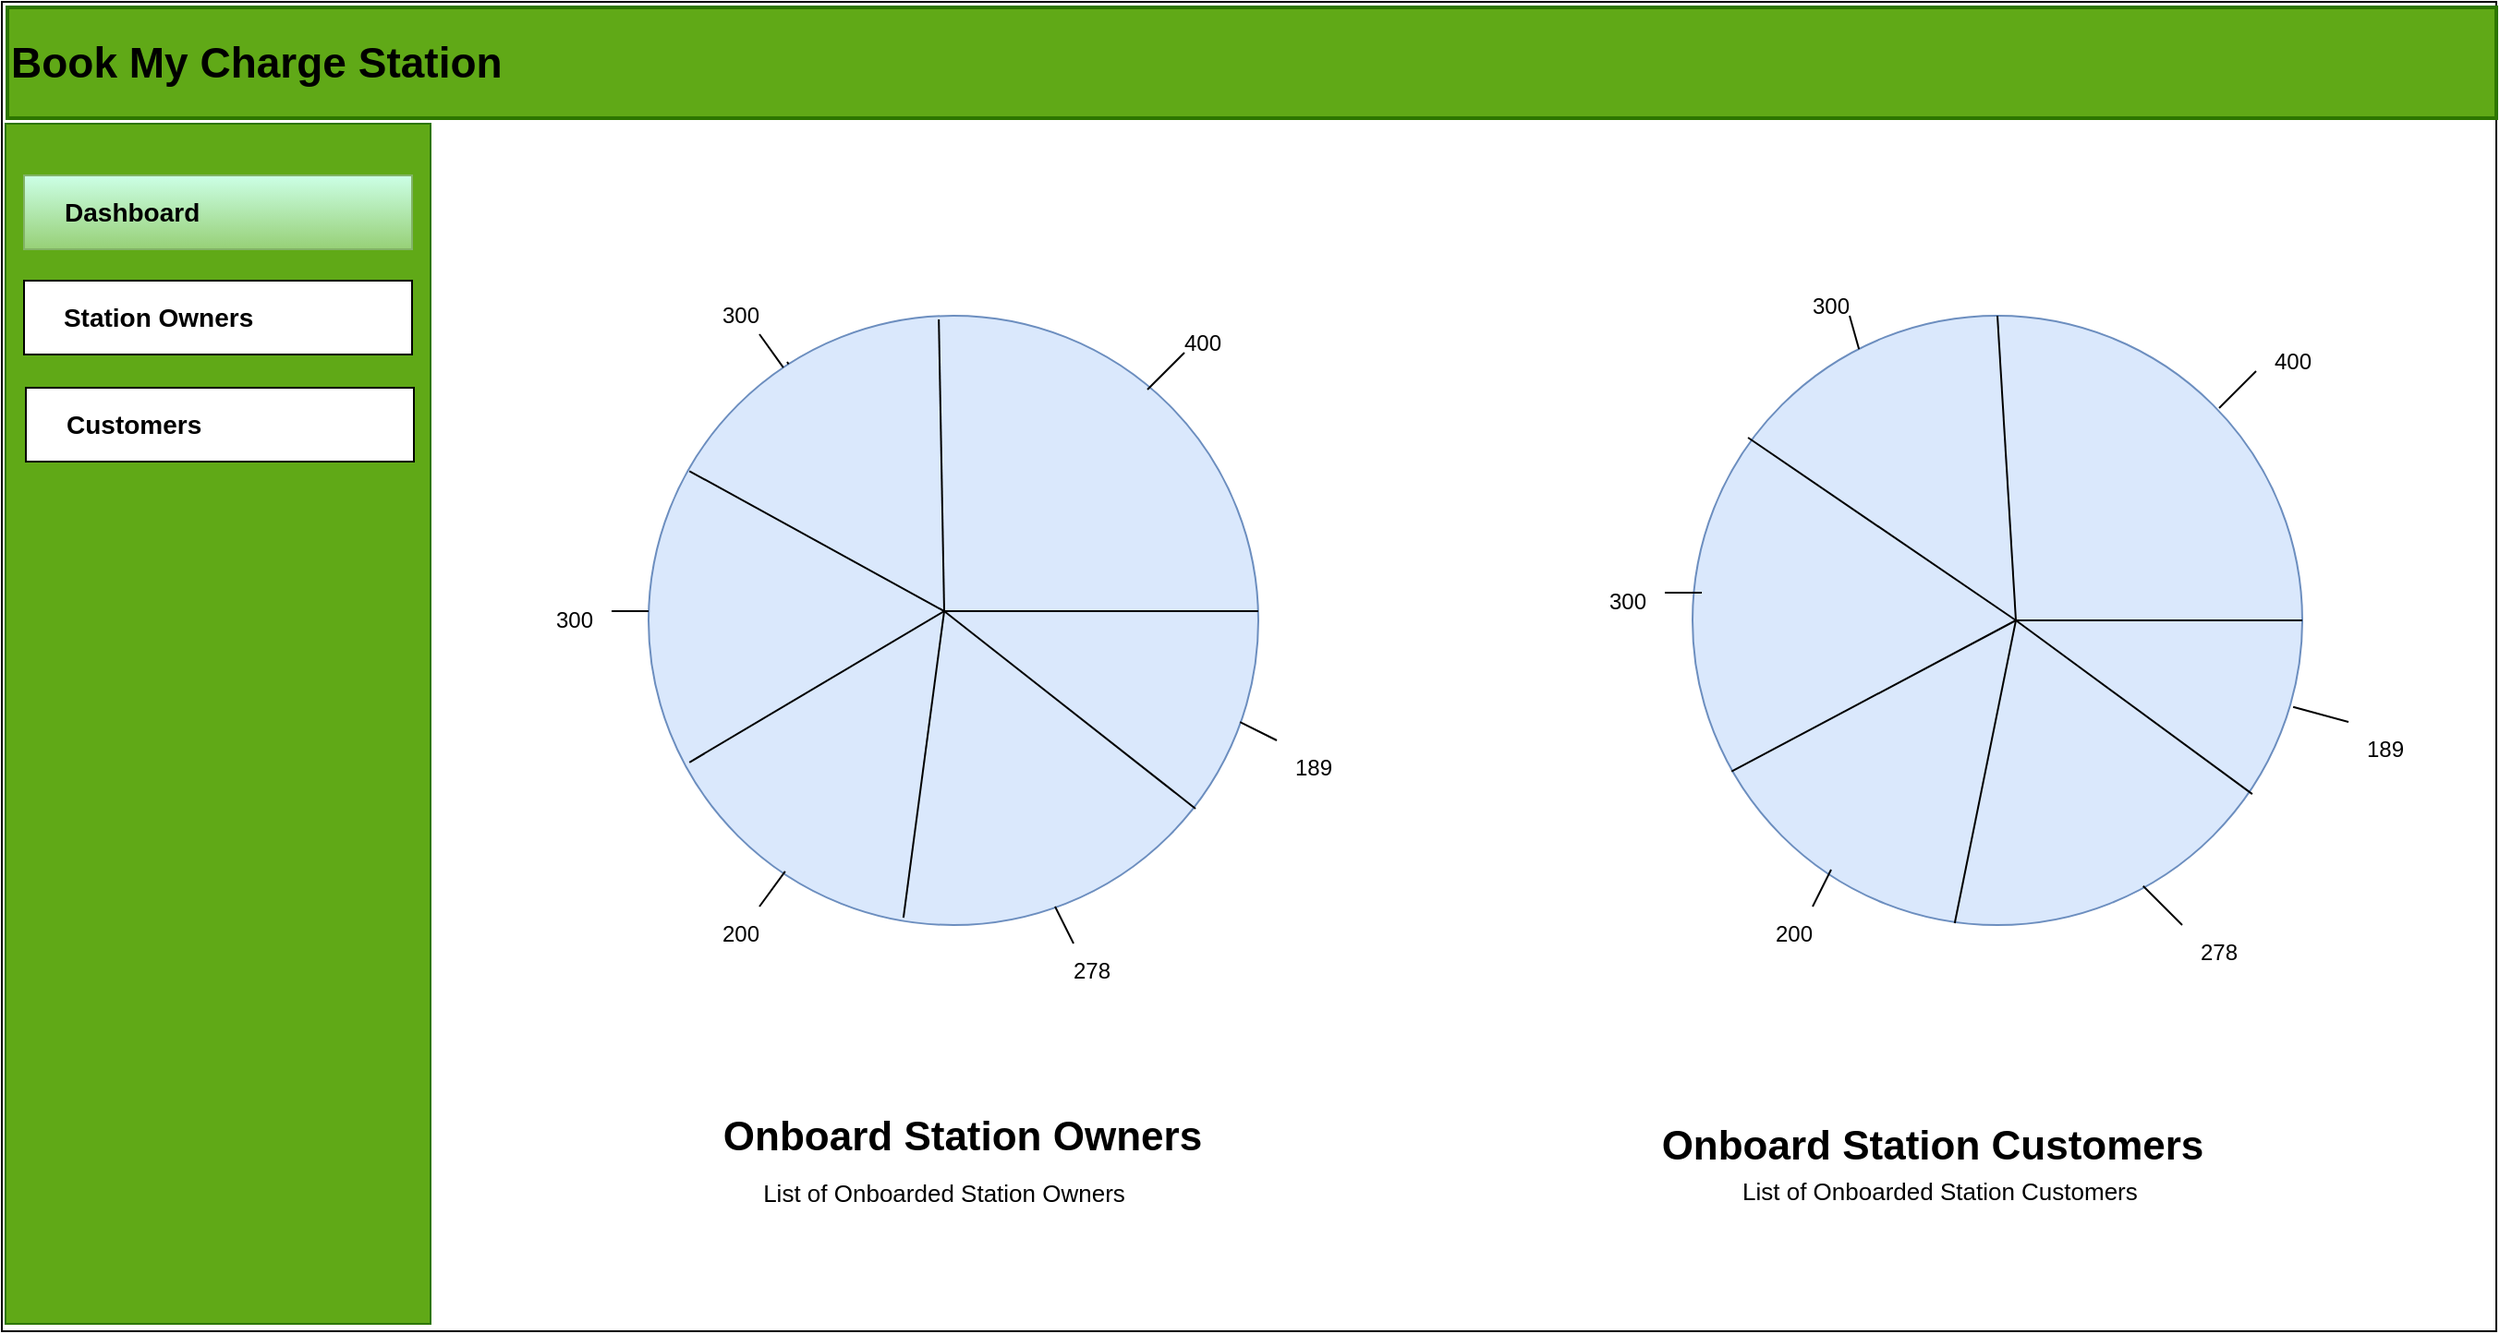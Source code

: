 <mxfile version="22.1.0" type="google">
  <diagram name="Page-1" id="vVGouduhvMDsBh8Jaitz">
    <mxGraphModel grid="1" page="1" gridSize="10" guides="1" tooltips="1" connect="1" arrows="1" fold="1" pageScale="1" pageWidth="850" pageHeight="1100" math="0" shadow="0">
      <root>
        <mxCell id="0" />
        <mxCell id="1" parent="0" />
        <mxCell id="8raEOtWmdOHg90D29M2Z-1" value="" style="rounded=0;whiteSpace=wrap;html=1;" vertex="1" parent="1">
          <mxGeometry y="-10" width="1350" height="720" as="geometry" />
        </mxCell>
        <mxCell id="nirSSKOJx96WIa5GPOF7-1" value="" style="rounded=0;whiteSpace=wrap;html=1;fillColor=#60a917;fontColor=#ffffff;strokeColor=#2D7600;" vertex="1" parent="1">
          <mxGeometry x="2" y="56" width="230" height="650" as="geometry" />
        </mxCell>
        <mxCell id="nirSSKOJx96WIa5GPOF7-5" value="&amp;nbsp;&amp;nbsp;&amp;nbsp;&amp;nbsp;&amp;nbsp; &lt;font style=&quot;font-size: 14px;&quot;&gt;&lt;b&gt;Dashboard&lt;/b&gt;&lt;/font&gt;" style="rounded=0;whiteSpace=wrap;html=1;align=left;fillColor=#CCFFE6;gradientColor=#97d077;strokeColor=#82b366;" vertex="1" parent="1">
          <mxGeometry x="12" y="84" width="210" height="40" as="geometry" />
        </mxCell>
        <mxCell id="nirSSKOJx96WIa5GPOF7-6" value="&lt;div align=&quot;left&quot;&gt;&lt;font style=&quot;font-size: 14px;&quot;&gt;&lt;b&gt;&amp;nbsp;&amp;nbsp;&amp;nbsp;&amp;nbsp; Station Owners&lt;/b&gt;&lt;/font&gt;&lt;/div&gt;" style="rounded=0;whiteSpace=wrap;html=1;align=left;" vertex="1" parent="1">
          <mxGeometry x="12" y="141" width="210" height="40" as="geometry" />
        </mxCell>
        <mxCell id="nirSSKOJx96WIa5GPOF7-7" value="&amp;nbsp;&amp;nbsp;&amp;nbsp;&amp;nbsp;&amp;nbsp; &lt;font style=&quot;font-size: 14px;&quot;&gt;&lt;b&gt;Customers&lt;/b&gt;&lt;/font&gt;" style="rounded=0;whiteSpace=wrap;html=1;align=left;" vertex="1" parent="1">
          <mxGeometry x="13" y="199" width="210" height="40" as="geometry" />
        </mxCell>
        <mxCell id="nirSSKOJx96WIa5GPOF7-10" value="&lt;font size=&quot;1&quot;&gt;&lt;b&gt;&lt;font style=&quot;font-size: 22px;&quot;&gt;Onboard Station Owners&lt;/font&gt;&lt;/b&gt;&lt;/font&gt;" style="text;html=1;strokeColor=none;fillColor=none;align=center;verticalAlign=middle;whiteSpace=wrap;rounded=0;" vertex="1" parent="1">
          <mxGeometry x="360" y="580" width="320" height="50" as="geometry" />
        </mxCell>
        <mxCell id="nirSSKOJx96WIa5GPOF7-11" value="&lt;font style=&quot;font-size: 13px;&quot;&gt;List of Onboarded Station Owners&lt;/font&gt;" style="text;html=1;strokeColor=none;fillColor=none;align=center;verticalAlign=middle;whiteSpace=wrap;rounded=0;" vertex="1" parent="1">
          <mxGeometry x="390" y="620" width="240" height="30" as="geometry" />
        </mxCell>
        <mxCell id="nirSSKOJx96WIa5GPOF7-12" value="&lt;font size=&quot;1&quot;&gt;&lt;b&gt;&lt;font style=&quot;font-size: 22px;&quot;&gt;Onboard Station Customers&lt;br&gt;&lt;/font&gt;&lt;/b&gt;&lt;/font&gt;" style="text;html=1;strokeColor=none;fillColor=none;align=center;verticalAlign=middle;whiteSpace=wrap;rounded=0;" vertex="1" parent="1">
          <mxGeometry x="890" y="590" width="310" height="40" as="geometry" />
        </mxCell>
        <mxCell id="nirSSKOJx96WIa5GPOF7-13" value="&lt;font style=&quot;font-size: 13px;&quot;&gt;List of Onboarded Station Customers&lt;br&gt;&lt;/font&gt;" style="text;whiteSpace=wrap;html=1;" vertex="1" parent="1">
          <mxGeometry x="940" y="620" width="230" height="40" as="geometry" />
        </mxCell>
        <mxCell id="nirSSKOJx96WIa5GPOF7-19" value="" style="ellipse;whiteSpace=wrap;html=1;aspect=fixed;fillColor=#dae8fc;strokeColor=#6c8ebf;" vertex="1" parent="1">
          <mxGeometry x="350" y="160" width="330" height="330" as="geometry" />
        </mxCell>
        <mxCell id="nirSSKOJx96WIa5GPOF7-22" value="" style="endArrow=none;html=1;rounded=0;exitX=0.476;exitY=0.006;exitDx=0;exitDy=0;exitPerimeter=0;" edge="1" parent="1" source="nirSSKOJx96WIa5GPOF7-19">
          <mxGeometry width="50" height="50" relative="1" as="geometry">
            <mxPoint x="460" y="330" as="sourcePoint" />
            <mxPoint x="510" y="320" as="targetPoint" />
          </mxGeometry>
        </mxCell>
        <mxCell id="nirSSKOJx96WIa5GPOF7-23" value="" style="endArrow=none;html=1;rounded=0;" edge="1" parent="1">
          <mxGeometry width="50" height="50" relative="1" as="geometry">
            <mxPoint x="510" y="320" as="sourcePoint" />
            <mxPoint x="680" y="320" as="targetPoint" />
          </mxGeometry>
        </mxCell>
        <mxCell id="nirSSKOJx96WIa5GPOF7-24" value="" style="endArrow=none;html=1;rounded=0;exitX=0.897;exitY=0.809;exitDx=0;exitDy=0;exitPerimeter=0;" edge="1" parent="1" source="nirSSKOJx96WIa5GPOF7-19">
          <mxGeometry width="50" height="50" relative="1" as="geometry">
            <mxPoint x="650" y="440" as="sourcePoint" />
            <mxPoint x="510" y="320" as="targetPoint" />
          </mxGeometry>
        </mxCell>
        <mxCell id="nirSSKOJx96WIa5GPOF7-26" value="" style="endArrow=none;html=1;rounded=0;exitX=0.418;exitY=0.988;exitDx=0;exitDy=0;exitPerimeter=0;" edge="1" parent="1" source="nirSSKOJx96WIa5GPOF7-19">
          <mxGeometry width="50" height="50" relative="1" as="geometry">
            <mxPoint x="460" y="380" as="sourcePoint" />
            <mxPoint x="510" y="320" as="targetPoint" />
          </mxGeometry>
        </mxCell>
        <mxCell id="nirSSKOJx96WIa5GPOF7-27" value="" style="endArrow=none;html=1;rounded=0;exitX=0.067;exitY=0.733;exitDx=0;exitDy=0;exitPerimeter=0;" edge="1" parent="1" source="nirSSKOJx96WIa5GPOF7-19">
          <mxGeometry width="50" height="50" relative="1" as="geometry">
            <mxPoint x="460" y="380" as="sourcePoint" />
            <mxPoint x="510" y="320" as="targetPoint" />
          </mxGeometry>
        </mxCell>
        <mxCell id="nirSSKOJx96WIa5GPOF7-28" value="" style="endArrow=none;html=1;rounded=0;exitX=0.067;exitY=0.255;exitDx=0;exitDy=0;exitPerimeter=0;" edge="1" parent="1" source="nirSSKOJx96WIa5GPOF7-19">
          <mxGeometry width="50" height="50" relative="1" as="geometry">
            <mxPoint x="370" y="240" as="sourcePoint" />
            <mxPoint x="510" y="320" as="targetPoint" />
          </mxGeometry>
        </mxCell>
        <mxCell id="nirSSKOJx96WIa5GPOF7-29" value="" style="endArrow=none;html=1;rounded=0;" edge="1" parent="1">
          <mxGeometry width="50" height="50" relative="1" as="geometry">
            <mxPoint x="620" y="200" as="sourcePoint" />
            <mxPoint x="640" y="180" as="targetPoint" />
          </mxGeometry>
        </mxCell>
        <mxCell id="nirSSKOJx96WIa5GPOF7-30" value="" style="endArrow=none;html=1;rounded=0;exitX=0.97;exitY=0.667;exitDx=0;exitDy=0;exitPerimeter=0;" edge="1" parent="1" source="nirSSKOJx96WIa5GPOF7-19">
          <mxGeometry width="50" height="50" relative="1" as="geometry">
            <mxPoint x="650" y="430" as="sourcePoint" />
            <mxPoint x="690" y="390" as="targetPoint" />
          </mxGeometry>
        </mxCell>
        <mxCell id="nirSSKOJx96WIa5GPOF7-31" value="" style="endArrow=none;html=1;rounded=0;" edge="1" parent="1">
          <mxGeometry width="50" height="50" relative="1" as="geometry">
            <mxPoint x="580" y="500" as="sourcePoint" />
            <mxPoint x="570" y="480" as="targetPoint" />
          </mxGeometry>
        </mxCell>
        <mxCell id="nirSSKOJx96WIa5GPOF7-32" value="" style="endArrow=none;html=1;rounded=0;entryX=0.224;entryY=0.912;entryDx=0;entryDy=0;entryPerimeter=0;" edge="1" parent="1" target="nirSSKOJx96WIa5GPOF7-19">
          <mxGeometry width="50" height="50" relative="1" as="geometry">
            <mxPoint x="410" y="480" as="sourcePoint" />
            <mxPoint x="420" y="460" as="targetPoint" />
          </mxGeometry>
        </mxCell>
        <mxCell id="nirSSKOJx96WIa5GPOF7-33" value="" style="endArrow=none;html=1;rounded=0;" edge="1" parent="1" target="nirSSKOJx96WIa5GPOF7-19">
          <mxGeometry width="50" height="50" relative="1" as="geometry">
            <mxPoint x="425" y="185" as="sourcePoint" />
            <mxPoint x="400" y="140" as="targetPoint" />
          </mxGeometry>
        </mxCell>
        <mxCell id="nirSSKOJx96WIa5GPOF7-35" value="" style="endArrow=none;html=1;rounded=0;exitX=0.221;exitY=0.085;exitDx=0;exitDy=0;exitPerimeter=0;" edge="1" parent="1" source="nirSSKOJx96WIa5GPOF7-19">
          <mxGeometry width="50" height="50" relative="1" as="geometry">
            <mxPoint x="420" y="190" as="sourcePoint" />
            <mxPoint x="410" y="170" as="targetPoint" />
          </mxGeometry>
        </mxCell>
        <mxCell id="nirSSKOJx96WIa5GPOF7-36" value="" style="endArrow=none;html=1;rounded=0;" edge="1" parent="1">
          <mxGeometry width="50" height="50" relative="1" as="geometry">
            <mxPoint x="330" y="320" as="sourcePoint" />
            <mxPoint x="350" y="320" as="targetPoint" />
          </mxGeometry>
        </mxCell>
        <mxCell id="nirSSKOJx96WIa5GPOF7-37" value="400" style="text;html=1;strokeColor=none;fillColor=none;align=center;verticalAlign=middle;whiteSpace=wrap;rounded=0;" vertex="1" parent="1">
          <mxGeometry x="620" y="160" width="60" height="30" as="geometry" />
        </mxCell>
        <mxCell id="nirSSKOJx96WIa5GPOF7-38" value="300" style="text;html=1;strokeColor=none;fillColor=none;align=center;verticalAlign=middle;whiteSpace=wrap;rounded=0;" vertex="1" parent="1">
          <mxGeometry x="370" y="145" width="60" height="30" as="geometry" />
        </mxCell>
        <mxCell id="nirSSKOJx96WIa5GPOF7-39" value="189" style="text;html=1;strokeColor=none;fillColor=none;align=center;verticalAlign=middle;whiteSpace=wrap;rounded=0;" vertex="1" parent="1">
          <mxGeometry x="680" y="390" width="60" height="30" as="geometry" />
        </mxCell>
        <mxCell id="nirSSKOJx96WIa5GPOF7-40" value="300" style="text;html=1;strokeColor=none;fillColor=none;align=center;verticalAlign=middle;whiteSpace=wrap;rounded=0;" vertex="1" parent="1">
          <mxGeometry x="280" y="310" width="60" height="30" as="geometry" />
        </mxCell>
        <mxCell id="nirSSKOJx96WIa5GPOF7-41" value="278" style="text;html=1;strokeColor=none;fillColor=none;align=center;verticalAlign=middle;whiteSpace=wrap;rounded=0;" vertex="1" parent="1">
          <mxGeometry x="560" y="500" width="60" height="30" as="geometry" />
        </mxCell>
        <mxCell id="nirSSKOJx96WIa5GPOF7-42" value="200" style="text;html=1;strokeColor=none;fillColor=none;align=center;verticalAlign=middle;whiteSpace=wrap;rounded=0;" vertex="1" parent="1">
          <mxGeometry x="370" y="480" width="60" height="30" as="geometry" />
        </mxCell>
        <mxCell id="nirSSKOJx96WIa5GPOF7-43" value="" style="ellipse;whiteSpace=wrap;html=1;aspect=fixed;fillColor=#dae8fc;strokeColor=#6c8ebf;" vertex="1" parent="1">
          <mxGeometry x="915" y="160" width="330" height="330" as="geometry" />
        </mxCell>
        <mxCell id="nirSSKOJx96WIa5GPOF7-57" value="" style="endArrow=none;html=1;rounded=0;entryX=1;entryY=0.5;entryDx=0;entryDy=0;" edge="1" parent="1" target="nirSSKOJx96WIa5GPOF7-43">
          <mxGeometry width="50" height="50" relative="1" as="geometry">
            <mxPoint x="1090" y="325" as="sourcePoint" />
            <mxPoint x="1250" y="320" as="targetPoint" />
          </mxGeometry>
        </mxCell>
        <mxCell id="nirSSKOJx96WIa5GPOF7-58" value="" style="endArrow=none;html=1;rounded=0;entryX=0.5;entryY=0;entryDx=0;entryDy=0;" edge="1" parent="1" target="nirSSKOJx96WIa5GPOF7-43">
          <mxGeometry width="50" height="50" relative="1" as="geometry">
            <mxPoint x="1090" y="325" as="sourcePoint" />
            <mxPoint x="1150" y="270" as="targetPoint" />
          </mxGeometry>
        </mxCell>
        <mxCell id="nirSSKOJx96WIa5GPOF7-59" value="" style="endArrow=none;html=1;rounded=0;exitX=0.918;exitY=0.785;exitDx=0;exitDy=0;exitPerimeter=0;" edge="1" parent="1" source="nirSSKOJx96WIa5GPOF7-43">
          <mxGeometry width="50" height="50" relative="1" as="geometry">
            <mxPoint x="1040" y="370" as="sourcePoint" />
            <mxPoint x="1090" y="325" as="targetPoint" />
          </mxGeometry>
        </mxCell>
        <mxCell id="nirSSKOJx96WIa5GPOF7-60" value="" style="endArrow=none;html=1;rounded=0;exitX=0.43;exitY=0.997;exitDx=0;exitDy=0;exitPerimeter=0;" edge="1" parent="1" source="nirSSKOJx96WIa5GPOF7-43">
          <mxGeometry width="50" height="50" relative="1" as="geometry">
            <mxPoint x="1040" y="370" as="sourcePoint" />
            <mxPoint x="1090" y="325" as="targetPoint" />
          </mxGeometry>
        </mxCell>
        <mxCell id="nirSSKOJx96WIa5GPOF7-61" value="" style="endArrow=none;html=1;rounded=0;exitX=0.064;exitY=0.748;exitDx=0;exitDy=0;exitPerimeter=0;" edge="1" parent="1" source="nirSSKOJx96WIa5GPOF7-43">
          <mxGeometry width="50" height="50" relative="1" as="geometry">
            <mxPoint x="1040" y="370" as="sourcePoint" />
            <mxPoint x="1090" y="325" as="targetPoint" />
          </mxGeometry>
        </mxCell>
        <mxCell id="nirSSKOJx96WIa5GPOF7-62" value="" style="endArrow=none;html=1;rounded=0;exitX=0.091;exitY=0.2;exitDx=0;exitDy=0;exitPerimeter=0;" edge="1" parent="1" source="nirSSKOJx96WIa5GPOF7-43">
          <mxGeometry width="50" height="50" relative="1" as="geometry">
            <mxPoint x="970" y="280" as="sourcePoint" />
            <mxPoint x="1090" y="325" as="targetPoint" />
          </mxGeometry>
        </mxCell>
        <mxCell id="nirSSKOJx96WIa5GPOF7-63" value="" style="endArrow=none;html=1;rounded=0;" edge="1" parent="1">
          <mxGeometry width="50" height="50" relative="1" as="geometry">
            <mxPoint x="1200" y="210" as="sourcePoint" />
            <mxPoint x="1220" y="190" as="targetPoint" />
          </mxGeometry>
        </mxCell>
        <mxCell id="nirSSKOJx96WIa5GPOF7-65" value="" style="endArrow=none;html=1;rounded=0;exitX=0.273;exitY=0.055;exitDx=0;exitDy=0;exitPerimeter=0;" edge="1" parent="1" source="nirSSKOJx96WIa5GPOF7-43">
          <mxGeometry width="50" height="50" relative="1" as="geometry">
            <mxPoint x="1020" y="175" as="sourcePoint" />
            <mxPoint x="1000" y="160" as="targetPoint" />
          </mxGeometry>
        </mxCell>
        <mxCell id="nirSSKOJx96WIa5GPOF7-66" value="" style="endArrow=none;html=1;rounded=0;" edge="1" parent="1">
          <mxGeometry width="50" height="50" relative="1" as="geometry">
            <mxPoint x="900" y="310" as="sourcePoint" />
            <mxPoint x="920" y="310" as="targetPoint" />
          </mxGeometry>
        </mxCell>
        <mxCell id="nirSSKOJx96WIa5GPOF7-68" value="" style="endArrow=none;html=1;rounded=0;" edge="1" parent="1">
          <mxGeometry width="50" height="50" relative="1" as="geometry">
            <mxPoint x="980" y="480" as="sourcePoint" />
            <mxPoint x="990" y="460" as="targetPoint" />
          </mxGeometry>
        </mxCell>
        <mxCell id="nirSSKOJx96WIa5GPOF7-69" value="" style="endArrow=none;html=1;rounded=0;entryX=0.739;entryY=0.936;entryDx=0;entryDy=0;entryPerimeter=0;" edge="1" parent="1" target="nirSSKOJx96WIa5GPOF7-43">
          <mxGeometry width="50" height="50" relative="1" as="geometry">
            <mxPoint x="1180" y="490" as="sourcePoint" />
            <mxPoint x="1210" y="490" as="targetPoint" />
          </mxGeometry>
        </mxCell>
        <mxCell id="nirSSKOJx96WIa5GPOF7-70" value="" style="endArrow=none;html=1;rounded=0;exitX=0.985;exitY=0.642;exitDx=0;exitDy=0;exitPerimeter=0;" edge="1" parent="1" source="nirSSKOJx96WIa5GPOF7-43">
          <mxGeometry width="50" height="50" relative="1" as="geometry">
            <mxPoint x="1240" y="380" as="sourcePoint" />
            <mxPoint x="1270" y="380" as="targetPoint" />
          </mxGeometry>
        </mxCell>
        <mxCell id="nirSSKOJx96WIa5GPOF7-71" value="400" style="text;html=1;strokeColor=none;fillColor=none;align=center;verticalAlign=middle;whiteSpace=wrap;rounded=0;" vertex="1" parent="1">
          <mxGeometry x="1210" y="170" width="60" height="30" as="geometry" />
        </mxCell>
        <mxCell id="nirSSKOJx96WIa5GPOF7-72" value="300" style="text;html=1;strokeColor=none;fillColor=none;align=center;verticalAlign=middle;whiteSpace=wrap;rounded=0;" vertex="1" parent="1">
          <mxGeometry x="960" y="140" width="60" height="30" as="geometry" />
        </mxCell>
        <mxCell id="nirSSKOJx96WIa5GPOF7-73" value="300" style="text;html=1;strokeColor=none;fillColor=none;align=center;verticalAlign=middle;whiteSpace=wrap;rounded=0;" vertex="1" parent="1">
          <mxGeometry x="850" y="300" width="60" height="30" as="geometry" />
        </mxCell>
        <mxCell id="nirSSKOJx96WIa5GPOF7-74" value="200" style="text;html=1;strokeColor=none;fillColor=none;align=center;verticalAlign=middle;whiteSpace=wrap;rounded=0;" vertex="1" parent="1">
          <mxGeometry x="940" y="480" width="60" height="30" as="geometry" />
        </mxCell>
        <mxCell id="nirSSKOJx96WIa5GPOF7-75" value="278" style="text;html=1;strokeColor=none;fillColor=none;align=center;verticalAlign=middle;whiteSpace=wrap;rounded=0;" vertex="1" parent="1">
          <mxGeometry x="1170" y="490" width="60" height="30" as="geometry" />
        </mxCell>
        <mxCell id="nirSSKOJx96WIa5GPOF7-76" value="189" style="text;html=1;strokeColor=none;fillColor=none;align=center;verticalAlign=middle;whiteSpace=wrap;rounded=0;" vertex="1" parent="1">
          <mxGeometry x="1260" y="380" width="60" height="30" as="geometry" />
        </mxCell>
        <mxCell id="vbUF4UBIb49mHJWvgmol-1" value="&lt;div align=&quot;left&quot;&gt;&lt;font color=&quot;#000000&quot;&gt;&lt;b&gt;&lt;font style=&quot;font-size: 23px;&quot;&gt;Book My Charge Station&lt;/font&gt;&lt;/b&gt;&lt;br&gt;&lt;/font&gt;&lt;/div&gt;" style="rounded=0;whiteSpace=wrap;html=1;align=left;fillColor=#60a917;fontColor=#ffffff;strokeColor=#2D7600;strokeWidth=2;" vertex="1" parent="1">
          <mxGeometry x="3" y="-7" width="1347" height="60" as="geometry" />
        </mxCell>
        <mxCell id="7BZkgLQpwzbHVLctCHHg-1" style="edgeStyle=orthogonalEdgeStyle;rounded=0;orthogonalLoop=1;jettySize=auto;html=1;exitX=0.5;exitY=1;exitDx=0;exitDy=0;" edge="1" parent="1" source="vbUF4UBIb49mHJWvgmol-1" target="vbUF4UBIb49mHJWvgmol-1">
          <mxGeometry relative="1" as="geometry" />
        </mxCell>
      </root>
    </mxGraphModel>
  </diagram>
</mxfile>
